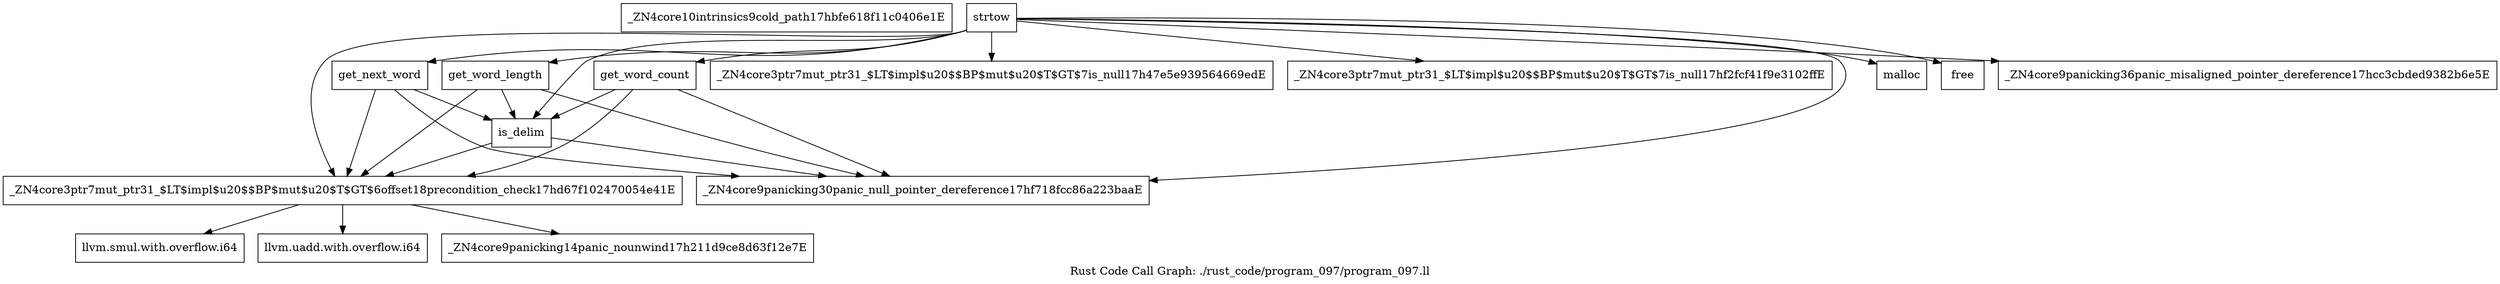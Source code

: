 digraph "Rust Code Call Graph: ./rust_code/program_097/program_097.ll" {
	label="Rust Code Call Graph: ./rust_code/program_097/program_097.ll";

	Node0x559efe378720 [shape=record,label="{_ZN4core10intrinsics9cold_path17hbfe618f11c0406e1E}"];
	Node0x559efe3616a0 [shape=record,label="{_ZN4core3ptr7mut_ptr31_$LT$impl$u20$$BP$mut$u20$T$GT$6offset18precondition_check17hd67f102470054e41E}"];
	Node0x559efe3616a0 -> Node0x559efe362e50;
	Node0x559efe3616a0 -> Node0x559efe360bf0;
	Node0x559efe3616a0 -> Node0x559efe35fd70;
	Node0x559efe358a10 [shape=record,label="{_ZN4core3ptr7mut_ptr31_$LT$impl$u20$$BP$mut$u20$T$GT$7is_null17h47e5e939564669edE}"];
	Node0x559efe359b90 [shape=record,label="{_ZN4core3ptr7mut_ptr31_$LT$impl$u20$$BP$mut$u20$T$GT$7is_null17hf2fcf41f9e3102ffE}"];
	Node0x559efe35a800 [shape=record,label="{strtow}"];
	Node0x559efe35a800 -> Node0x559efe359b90;
	Node0x559efe35a800 -> Node0x559efe35ba90;
	Node0x559efe35a800 -> Node0x559efe35ca10;
	Node0x559efe35a800 -> Node0x559efe3809e0;
	Node0x559efe35a800 -> Node0x559efe358a10;
	Node0x559efe35a800 -> Node0x559efe3616a0;
	Node0x559efe35a800 -> Node0x559efe380bb0;
	Node0x559efe35a800 -> Node0x559efe360810;
	Node0x559efe35a800 -> Node0x559efe380c30;
	Node0x559efe35a800 -> Node0x559efe35f690;
	Node0x559efe35a800 -> Node0x559efe35e260;
	Node0x559efe362e50 [shape=record,label="{llvm.smul.with.overflow.i64}"];
	Node0x559efe360bf0 [shape=record,label="{llvm.uadd.with.overflow.i64}"];
	Node0x559efe35fd70 [shape=record,label="{_ZN4core9panicking14panic_nounwind17h211d9ce8d63f12e7E}"];
	Node0x559efe35ba90 [shape=record,label="{_ZN4core9panicking30panic_null_pointer_dereference17hf718fcc86a223baaE}"];
	Node0x559efe380c30 [shape=record,label="{is_delim}"];
	Node0x559efe380c30 -> Node0x559efe3616a0;
	Node0x559efe380c30 -> Node0x559efe35ba90;
	Node0x559efe380bb0 [shape=record,label="{get_word_length}"];
	Node0x559efe380bb0 -> Node0x559efe3616a0;
	Node0x559efe380bb0 -> Node0x559efe35ba90;
	Node0x559efe380bb0 -> Node0x559efe380c30;
	Node0x559efe35ca10 [shape=record,label="{get_word_count}"];
	Node0x559efe35ca10 -> Node0x559efe3616a0;
	Node0x559efe35ca10 -> Node0x559efe35ba90;
	Node0x559efe35ca10 -> Node0x559efe380c30;
	Node0x559efe35e260 [shape=record,label="{get_next_word}"];
	Node0x559efe35e260 -> Node0x559efe3616a0;
	Node0x559efe35e260 -> Node0x559efe35ba90;
	Node0x559efe35e260 -> Node0x559efe380c30;
	Node0x559efe3809e0 [shape=record,label="{malloc}"];
	Node0x559efe35f690 [shape=record,label="{_ZN4core9panicking36panic_misaligned_pointer_dereference17hcc3cbded9382b6e5E}"];
	Node0x559efe360810 [shape=record,label="{free}"];
}

